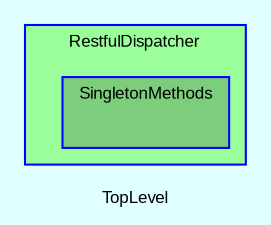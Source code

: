 digraph TopLevel {
    compound = true
    bgcolor = lightcyan1
    fontname = Arial
    fontsize = 8
    label = "TopLevel"
    node [
        fontname = Arial,
        fontsize = 8,
        color = black
    ]

    subgraph cluster_RestfulDispatcher {
        fillcolor = palegreen1
        URL = "classes/RestfulDispatcher.html"
        fontname = Arial
        color = blue
        label = "RestfulDispatcher"
        style = filled
        RestfulDispatcher [
            shape = plaintext,
            height = 0.01,
            width = 0.01,
            label = ""
        ]

        subgraph cluster_RestfulDispatcher__SingletonMethods {
            fillcolor = palegreen3
            URL = "classes/RestfulDispatcher/SingletonMethods.html"
            fontname = Arial
            color = blue
            label = "SingletonMethods"
            style = filled
            RestfulDispatcher__SingletonMethods [
                shape = plaintext,
                height = 0.01,
                width = 0.75,
                label = ""
            ]

        }

    }

}

